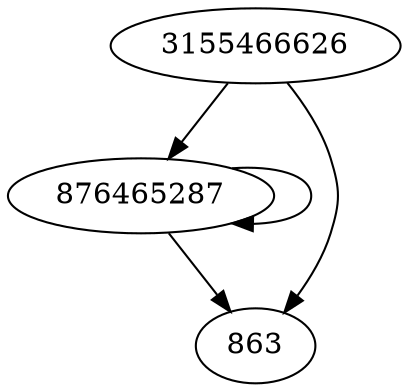 digraph  {
876465287;
3155466626;
863;
876465287 -> 876465287;
876465287 -> 863;
3155466626 -> 876465287;
3155466626 -> 863;
}
